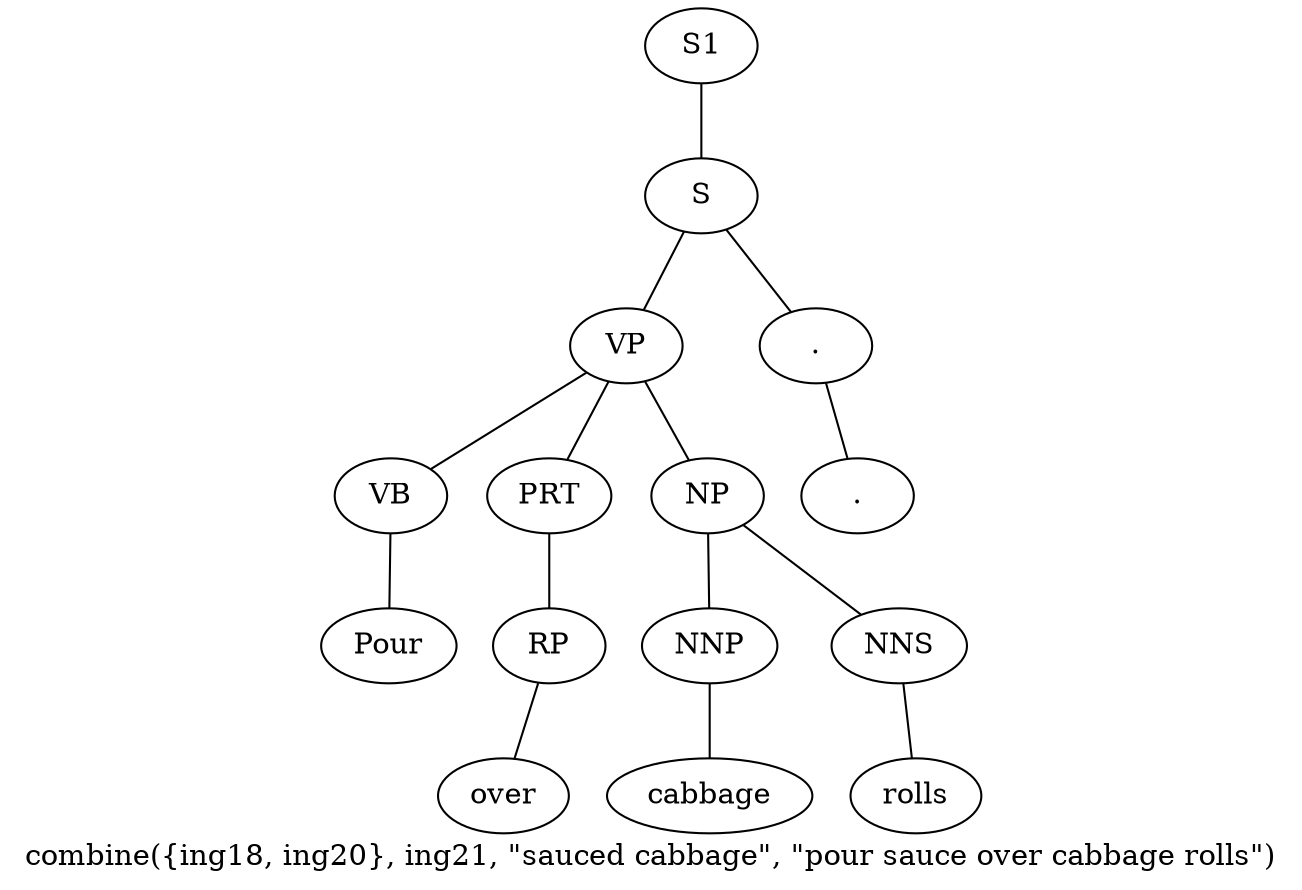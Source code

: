 graph SyntaxGraph {
	label = "combine({ing18, ing20}, ing21, \"sauced cabbage\", \"pour sauce over cabbage rolls\")";
	Node0 [label="S1"];
	Node1 [label="S"];
	Node2 [label="VP"];
	Node3 [label="VB"];
	Node4 [label="Pour"];
	Node5 [label="PRT"];
	Node6 [label="RP"];
	Node7 [label="over"];
	Node8 [label="NP"];
	Node9 [label="NNP"];
	Node10 [label="cabbage"];
	Node11 [label="NNS"];
	Node12 [label="rolls"];
	Node13 [label="."];
	Node14 [label="."];

	Node0 -- Node1;
	Node1 -- Node2;
	Node1 -- Node13;
	Node2 -- Node3;
	Node2 -- Node5;
	Node2 -- Node8;
	Node3 -- Node4;
	Node5 -- Node6;
	Node6 -- Node7;
	Node8 -- Node9;
	Node8 -- Node11;
	Node9 -- Node10;
	Node11 -- Node12;
	Node13 -- Node14;
}
